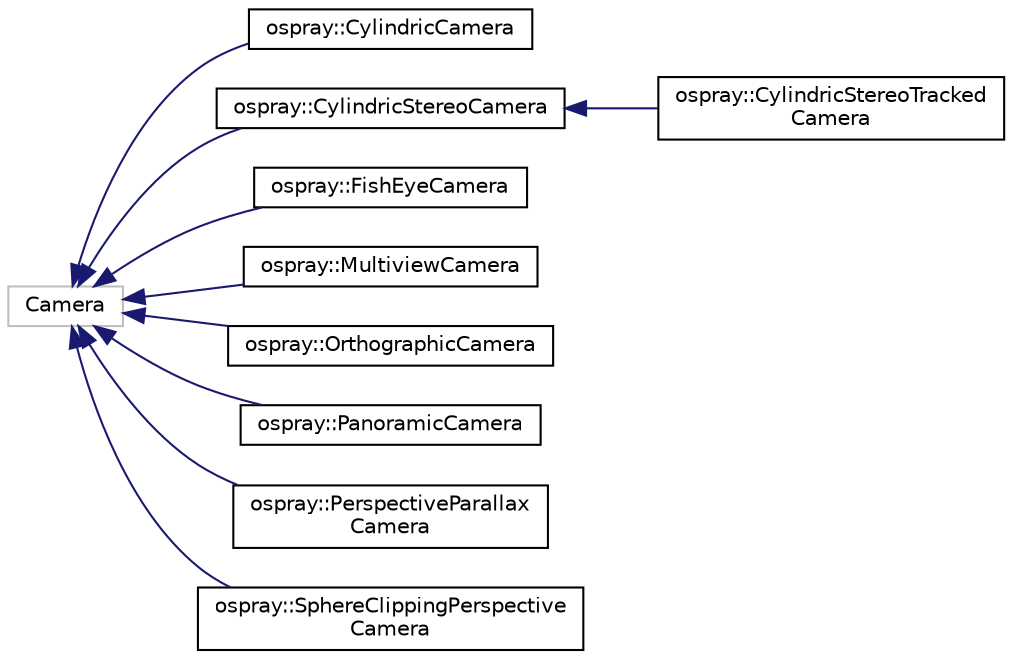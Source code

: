 digraph "Graphical Class Hierarchy"
{
 // LATEX_PDF_SIZE
  edge [fontname="Helvetica",fontsize="10",labelfontname="Helvetica",labelfontsize="10"];
  node [fontname="Helvetica",fontsize="10",shape=record];
  rankdir="LR";
  Node106 [label="Camera",height=0.2,width=0.4,color="grey75", fillcolor="white", style="filled",tooltip=" "];
  Node106 -> Node0 [dir="back",color="midnightblue",fontsize="10",style="solid",fontname="Helvetica"];
  Node0 [label="ospray::CylindricCamera",height=0.2,width=0.4,color="black", fillcolor="white", style="filled",URL="$d0/d69/structospray_1_1CylindricCamera.html",tooltip=" "];
  Node106 -> Node108 [dir="back",color="midnightblue",fontsize="10",style="solid",fontname="Helvetica"];
  Node108 [label="ospray::CylindricStereoCamera",height=0.2,width=0.4,color="black", fillcolor="white", style="filled",URL="$d3/dc8/structospray_1_1CylindricStereoCamera.html",tooltip=" "];
  Node108 -> Node109 [dir="back",color="midnightblue",fontsize="10",style="solid",fontname="Helvetica"];
  Node109 [label="ospray::CylindricStereoTracked\lCamera",height=0.2,width=0.4,color="black", fillcolor="white", style="filled",URL="$d2/d67/structospray_1_1CylindricStereoTrackedCamera.html",tooltip=" "];
  Node106 -> Node110 [dir="back",color="midnightblue",fontsize="10",style="solid",fontname="Helvetica"];
  Node110 [label="ospray::FishEyeCamera",height=0.2,width=0.4,color="black", fillcolor="white", style="filled",URL="$d1/dfb/structospray_1_1FishEyeCamera.html",tooltip="Implements a clipped FishEye camera."];
  Node106 -> Node111 [dir="back",color="midnightblue",fontsize="10",style="solid",fontname="Helvetica"];
  Node111 [label="ospray::MultiviewCamera",height=0.2,width=0.4,color="black", fillcolor="white", style="filled",URL="$da/d7c/structospray_1_1MultiviewCamera.html",tooltip=" "];
  Node106 -> Node112 [dir="back",color="midnightblue",fontsize="10",style="solid",fontname="Helvetica"];
  Node112 [label="ospray::OrthographicCamera",height=0.2,width=0.4,color="black", fillcolor="white", style="filled",URL="$d9/d3f/structospray_1_1OrthographicCamera.html",tooltip=" "];
  Node106 -> Node113 [dir="back",color="midnightblue",fontsize="10",style="solid",fontname="Helvetica"];
  Node113 [label="ospray::PanoramicCamera",height=0.2,width=0.4,color="black", fillcolor="white", style="filled",URL="$d0/d5b/structospray_1_1PanoramicCamera.html",tooltip="Implements a clipped panoramic camera."];
  Node106 -> Node114 [dir="back",color="midnightblue",fontsize="10",style="solid",fontname="Helvetica"];
  Node114 [label="ospray::PerspectiveParallax\lCamera",height=0.2,width=0.4,color="black", fillcolor="white", style="filled",URL="$d1/d3f/structospray_1_1PerspectiveParallaxCamera.html",tooltip=" "];
  Node106 -> Node115 [dir="back",color="midnightblue",fontsize="10",style="solid",fontname="Helvetica"];
  Node115 [label="ospray::SphereClippingPerspective\lCamera",height=0.2,width=0.4,color="black", fillcolor="white", style="filled",URL="$d8/d2e/structospray_1_1SphereClippingPerspectiveCamera.html",tooltip="Implements a clipped perspective camera."];
}
